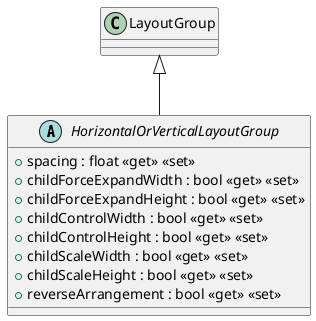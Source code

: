 @startuml
abstract class HorizontalOrVerticalLayoutGroup {
    + spacing : float <<get>> <<set>>
    + childForceExpandWidth : bool <<get>> <<set>>
    + childForceExpandHeight : bool <<get>> <<set>>
    + childControlWidth : bool <<get>> <<set>>
    + childControlHeight : bool <<get>> <<set>>
    + childScaleWidth : bool <<get>> <<set>>
    + childScaleHeight : bool <<get>> <<set>>
    + reverseArrangement : bool <<get>> <<set>>
}
LayoutGroup <|-- HorizontalOrVerticalLayoutGroup
@enduml
